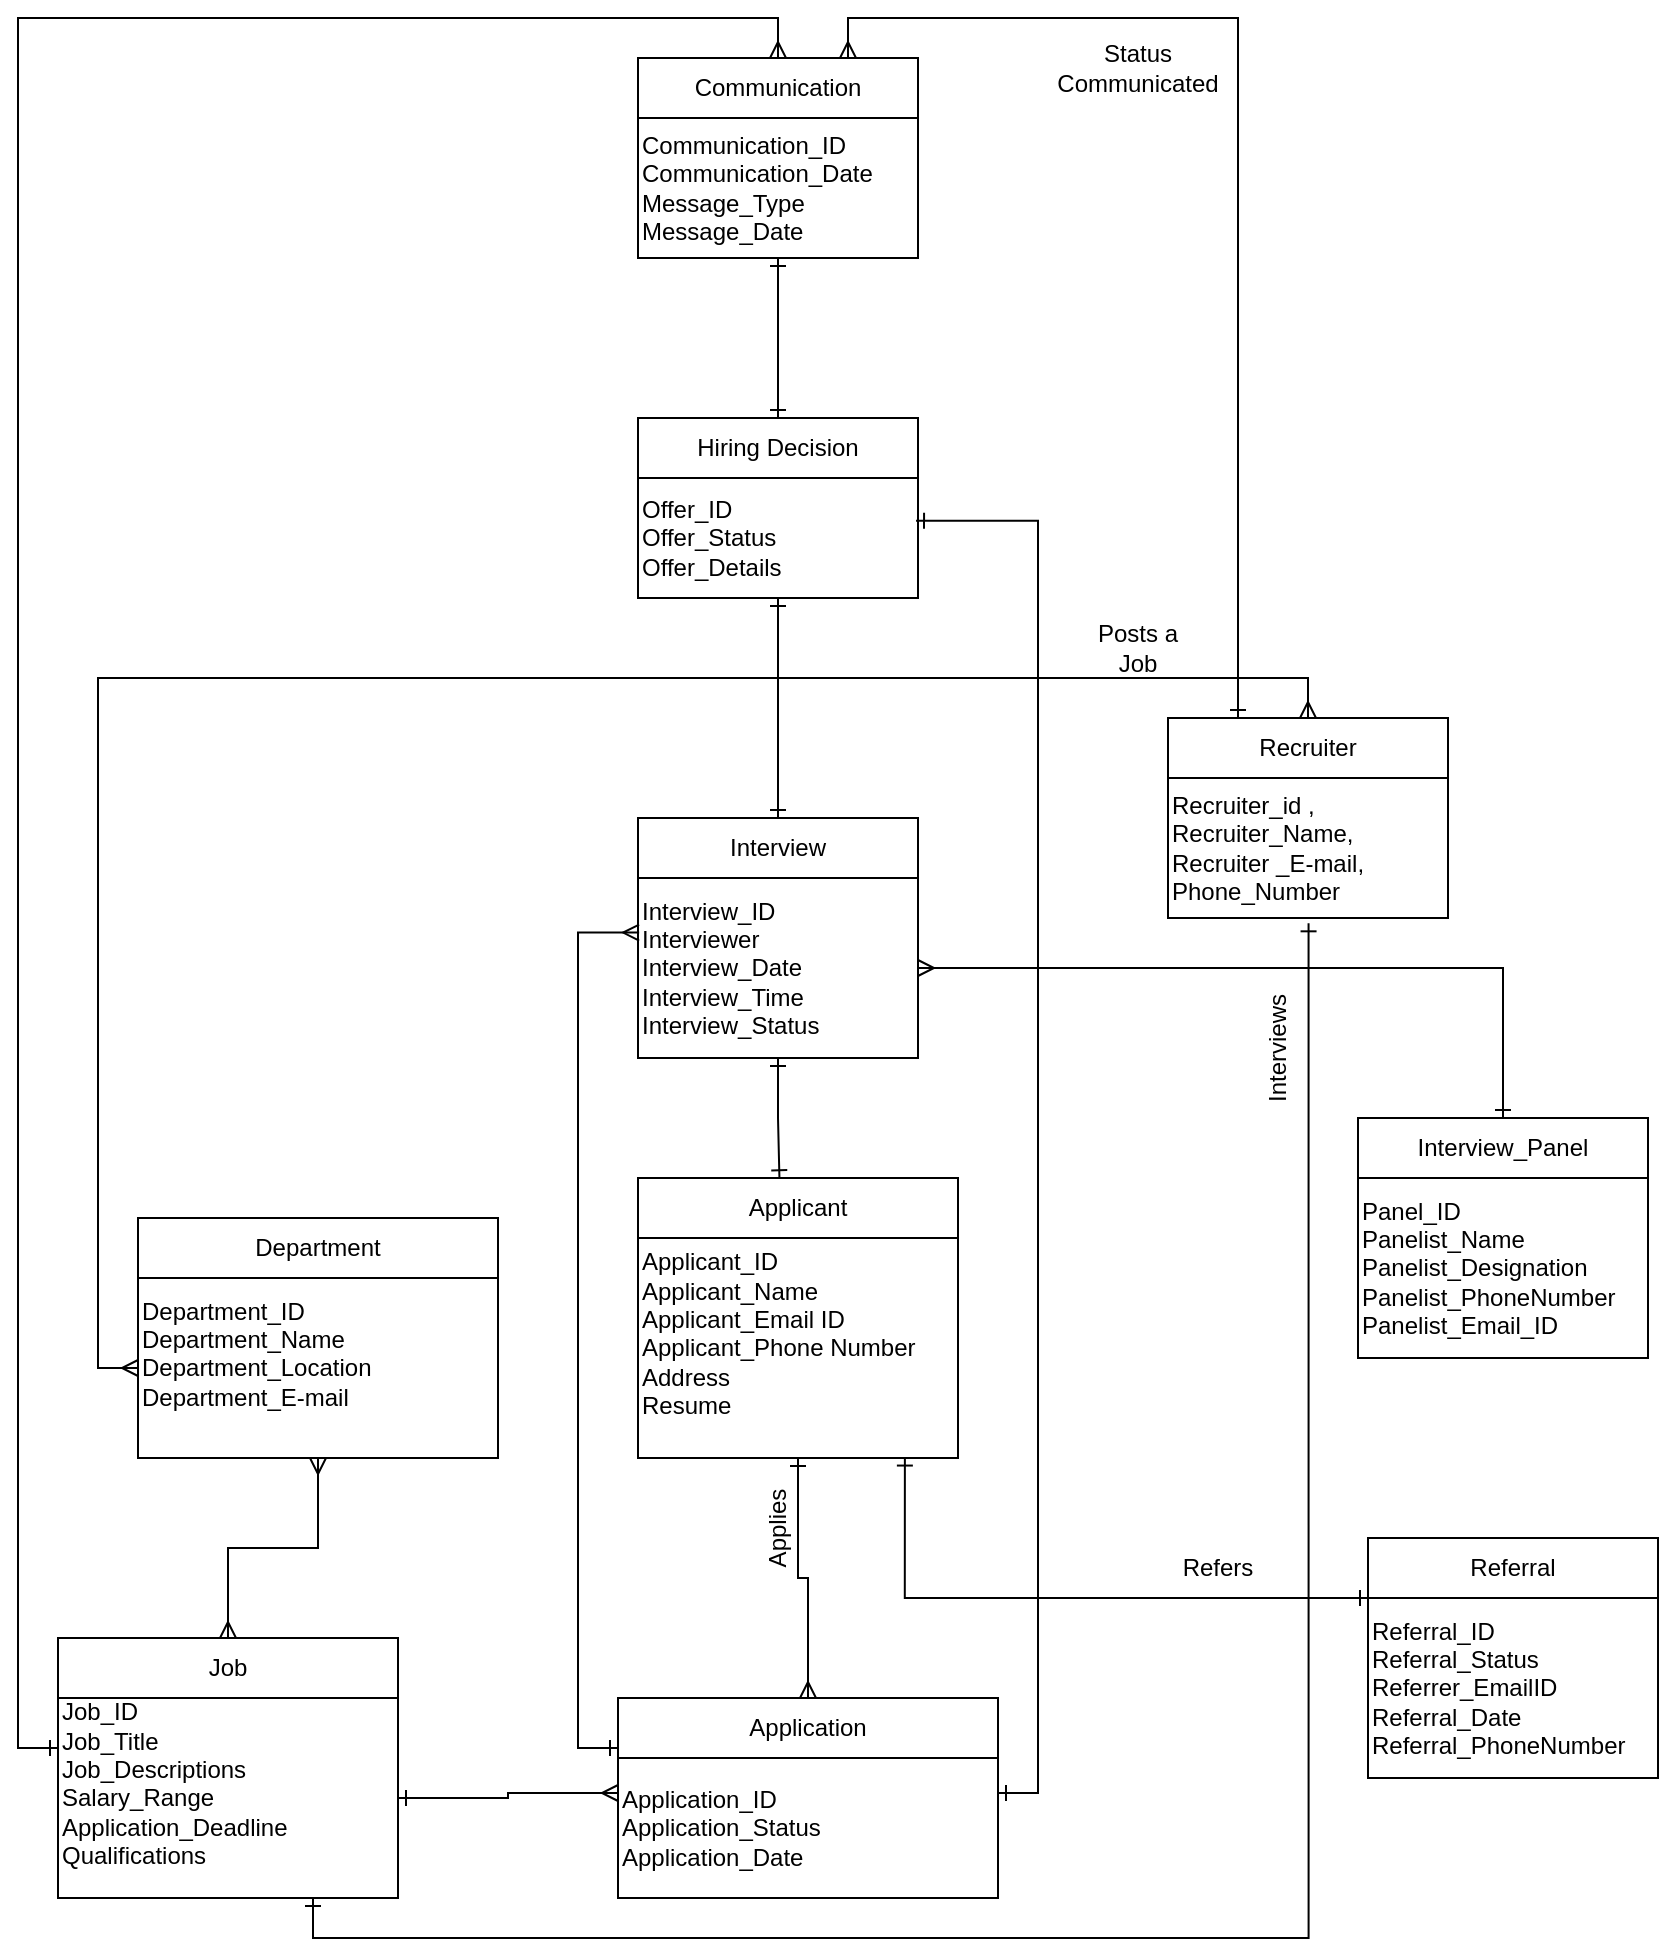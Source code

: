 <mxfile version="24.7.17">
  <diagram name="Page-1" id="m86IOtoyOujGIHVfmW9k">
    <mxGraphModel dx="2333" dy="2338" grid="1" gridSize="10" guides="1" tooltips="1" connect="1" arrows="1" fold="1" page="1" pageScale="1" pageWidth="850" pageHeight="1100" math="0" shadow="0">
      <root>
        <mxCell id="0" />
        <mxCell id="1" parent="0" />
        <mxCell id="X77eBvlFy9QfC1t43Tsb-6" value="Department" style="swimlane;fontStyle=0;childLayout=stackLayout;horizontal=1;startSize=30;horizontalStack=0;resizeParent=1;resizeParentMax=0;resizeLast=0;collapsible=1;marginBottom=0;whiteSpace=wrap;html=1;" parent="1" vertex="1">
          <mxGeometry x="150" y="280" width="180" height="120" as="geometry" />
        </mxCell>
        <mxCell id="X77eBvlFy9QfC1t43Tsb-10" value="Department_ID&lt;div&gt;Department_Name&lt;/div&gt;&lt;div&gt;Department_Location&lt;/div&gt;&lt;div&gt;Department_E-mail&amp;nbsp;&lt;/div&gt;&lt;div&gt;&lt;br&gt;&lt;/div&gt;" style="text;html=1;align=left;verticalAlign=middle;whiteSpace=wrap;rounded=0;" parent="X77eBvlFy9QfC1t43Tsb-6" vertex="1">
          <mxGeometry y="30" width="180" height="90" as="geometry" />
        </mxCell>
        <mxCell id="X77eBvlFy9QfC1t43Tsb-12" value="Job" style="swimlane;fontStyle=0;childLayout=stackLayout;horizontal=1;startSize=30;horizontalStack=0;resizeParent=1;resizeParentMax=0;resizeLast=0;collapsible=1;marginBottom=0;whiteSpace=wrap;html=1;" parent="1" vertex="1">
          <mxGeometry x="110" y="490" width="170" height="130" as="geometry" />
        </mxCell>
        <mxCell id="X77eBvlFy9QfC1t43Tsb-16" value="Job_ID&amp;nbsp;&lt;div&gt;Job_Title&lt;/div&gt;&lt;div&gt;Job_Descriptions&lt;/div&gt;&lt;div&gt;Salary_Range&lt;/div&gt;&lt;div&gt;Application_Deadline&lt;/div&gt;&lt;div&gt;Qualifications&lt;/div&gt;&lt;div&gt;&lt;br&gt;&lt;/div&gt;" style="text;html=1;align=left;verticalAlign=middle;whiteSpace=wrap;rounded=0;" parent="X77eBvlFy9QfC1t43Tsb-12" vertex="1">
          <mxGeometry y="30" width="170" height="100" as="geometry" />
        </mxCell>
        <mxCell id="X77eBvlFy9QfC1t43Tsb-17" style="edgeStyle=orthogonalEdgeStyle;rounded=0;orthogonalLoop=1;jettySize=auto;html=1;exitX=0.5;exitY=1;exitDx=0;exitDy=0;entryX=0.5;entryY=0;entryDx=0;entryDy=0;startArrow=ERmany;startFill=0;endArrow=ERmany;endFill=0;" parent="1" source="X77eBvlFy9QfC1t43Tsb-10" target="X77eBvlFy9QfC1t43Tsb-12" edge="1">
          <mxGeometry relative="1" as="geometry" />
        </mxCell>
        <mxCell id="X77eBvlFy9QfC1t43Tsb-22" value="Applicant" style="swimlane;fontStyle=0;childLayout=stackLayout;horizontal=1;startSize=30;horizontalStack=0;resizeParent=1;resizeParentMax=0;resizeLast=0;collapsible=1;marginBottom=0;whiteSpace=wrap;html=1;" parent="1" vertex="1">
          <mxGeometry x="400" y="260" width="160" height="140" as="geometry" />
        </mxCell>
        <mxCell id="X77eBvlFy9QfC1t43Tsb-26" value="Applicant_ID&lt;div&gt;Applicant_Name&lt;/div&gt;&lt;div&gt;Applicant_Email ID&amp;nbsp;&lt;/div&gt;&lt;div&gt;Applicant_Phone Number&lt;/div&gt;&lt;div&gt;Address&lt;/div&gt;&lt;div&gt;Resume&lt;/div&gt;&lt;div&gt;&lt;br&gt;&lt;/div&gt;" style="text;html=1;align=left;verticalAlign=middle;resizable=0;points=[];autosize=1;strokeColor=none;fillColor=none;" parent="X77eBvlFy9QfC1t43Tsb-22" vertex="1">
          <mxGeometry y="30" width="160" height="110" as="geometry" />
        </mxCell>
        <mxCell id="X77eBvlFy9QfC1t43Tsb-29" value="Application" style="swimlane;fontStyle=0;childLayout=stackLayout;horizontal=1;startSize=30;horizontalStack=0;resizeParent=1;resizeParentMax=0;resizeLast=0;collapsible=1;marginBottom=0;whiteSpace=wrap;html=1;" parent="1" vertex="1">
          <mxGeometry x="390" y="520" width="190" height="100" as="geometry" />
        </mxCell>
        <mxCell id="X77eBvlFy9QfC1t43Tsb-33" value="Application_ID&amp;nbsp;&lt;div&gt;Application_Status&lt;/div&gt;&lt;div&gt;Application_Date&lt;/div&gt;" style="text;html=1;align=left;verticalAlign=middle;whiteSpace=wrap;rounded=0;" parent="X77eBvlFy9QfC1t43Tsb-29" vertex="1">
          <mxGeometry y="30" width="190" height="70" as="geometry" />
        </mxCell>
        <mxCell id="X77eBvlFy9QfC1t43Tsb-34" style="edgeStyle=orthogonalEdgeStyle;rounded=0;orthogonalLoop=1;jettySize=auto;html=1;entryX=0.5;entryY=0;entryDx=0;entryDy=0;startArrow=ERone;startFill=0;endArrow=ERmany;endFill=0;" parent="1" source="X77eBvlFy9QfC1t43Tsb-26" target="X77eBvlFy9QfC1t43Tsb-29" edge="1">
          <mxGeometry relative="1" as="geometry" />
        </mxCell>
        <mxCell id="X77eBvlFy9QfC1t43Tsb-35" style="edgeStyle=orthogonalEdgeStyle;rounded=0;orthogonalLoop=1;jettySize=auto;html=1;exitX=1;exitY=0.5;exitDx=0;exitDy=0;entryX=0;entryY=0.25;entryDx=0;entryDy=0;startArrow=ERone;startFill=0;endArrow=ERmany;endFill=0;" parent="1" source="X77eBvlFy9QfC1t43Tsb-16" target="X77eBvlFy9QfC1t43Tsb-33" edge="1">
          <mxGeometry relative="1" as="geometry" />
        </mxCell>
        <mxCell id="X77eBvlFy9QfC1t43Tsb-36" value="Interview" style="swimlane;fontStyle=0;childLayout=stackLayout;horizontal=1;startSize=30;horizontalStack=0;resizeParent=1;resizeParentMax=0;resizeLast=0;collapsible=1;marginBottom=0;whiteSpace=wrap;html=1;" parent="1" vertex="1">
          <mxGeometry x="400" y="80" width="140" height="120" as="geometry" />
        </mxCell>
        <mxCell id="X77eBvlFy9QfC1t43Tsb-40" value="Interview_ID&lt;div&gt;Interviewer&lt;/div&gt;&lt;div&gt;Interview_Date&lt;/div&gt;&lt;div&gt;Interview_Time&amp;nbsp;&lt;/div&gt;&lt;div&gt;Interview_Status&lt;/div&gt;" style="text;html=1;align=left;verticalAlign=middle;resizable=0;points=[];autosize=1;strokeColor=none;fillColor=none;" parent="X77eBvlFy9QfC1t43Tsb-36" vertex="1">
          <mxGeometry y="30" width="140" height="90" as="geometry" />
        </mxCell>
        <mxCell id="X77eBvlFy9QfC1t43Tsb-42" style="edgeStyle=orthogonalEdgeStyle;rounded=0;orthogonalLoop=1;jettySize=auto;html=1;entryX=0.442;entryY=0.001;entryDx=0;entryDy=0;entryPerimeter=0;endArrow=ERone;endFill=0;startArrow=ERone;startFill=0;" parent="1" source="X77eBvlFy9QfC1t43Tsb-36" target="X77eBvlFy9QfC1t43Tsb-22" edge="1">
          <mxGeometry relative="1" as="geometry" />
        </mxCell>
        <mxCell id="X77eBvlFy9QfC1t43Tsb-43" value="Hiring Decision" style="swimlane;fontStyle=0;childLayout=stackLayout;horizontal=1;startSize=30;horizontalStack=0;resizeParent=1;resizeParentMax=0;resizeLast=0;collapsible=1;marginBottom=0;whiteSpace=wrap;html=1;" parent="1" vertex="1">
          <mxGeometry x="400" y="-120" width="140" height="90" as="geometry" />
        </mxCell>
        <mxCell id="X77eBvlFy9QfC1t43Tsb-47" value="Offer_ID&lt;div&gt;Offer_Status&lt;/div&gt;&lt;div&gt;Offer_Details&lt;/div&gt;" style="text;html=1;align=left;verticalAlign=middle;resizable=0;points=[];autosize=1;strokeColor=none;fillColor=none;" parent="X77eBvlFy9QfC1t43Tsb-43" vertex="1">
          <mxGeometry y="30" width="140" height="60" as="geometry" />
        </mxCell>
        <mxCell id="X77eBvlFy9QfC1t43Tsb-48" style="edgeStyle=orthogonalEdgeStyle;rounded=0;orthogonalLoop=1;jettySize=auto;html=1;entryX=0.5;entryY=0;entryDx=0;entryDy=0;endArrow=ERone;endFill=0;startArrow=ERone;startFill=0;" parent="1" source="X77eBvlFy9QfC1t43Tsb-47" target="X77eBvlFy9QfC1t43Tsb-36" edge="1">
          <mxGeometry relative="1" as="geometry" />
        </mxCell>
        <mxCell id="fkf7HGi2MrmHpYLMDONx-2" style="edgeStyle=orthogonalEdgeStyle;rounded=0;orthogonalLoop=1;jettySize=auto;html=1;exitX=0.75;exitY=0;exitDx=0;exitDy=0;entryX=0.25;entryY=0;entryDx=0;entryDy=0;startArrow=ERmany;startFill=0;endArrow=ERone;endFill=0;" edge="1" parent="1" source="X77eBvlFy9QfC1t43Tsb-49" target="X77eBvlFy9QfC1t43Tsb-55">
          <mxGeometry relative="1" as="geometry" />
        </mxCell>
        <mxCell id="X77eBvlFy9QfC1t43Tsb-49" value="Communication" style="swimlane;fontStyle=0;childLayout=stackLayout;horizontal=1;startSize=30;horizontalStack=0;resizeParent=1;resizeParentMax=0;resizeLast=0;collapsible=1;marginBottom=0;whiteSpace=wrap;html=1;" parent="1" vertex="1">
          <mxGeometry x="400" y="-300" width="140" height="100" as="geometry" />
        </mxCell>
        <mxCell id="X77eBvlFy9QfC1t43Tsb-53" value="Communication_ID&amp;nbsp;&lt;div&gt;Communication_Date&lt;/div&gt;&lt;div&gt;Message_Type&lt;/div&gt;&lt;div&gt;Message_Date&lt;/div&gt;" style="text;html=1;align=left;verticalAlign=middle;resizable=0;points=[];autosize=1;strokeColor=none;fillColor=none;" parent="X77eBvlFy9QfC1t43Tsb-49" vertex="1">
          <mxGeometry y="30" width="140" height="70" as="geometry" />
        </mxCell>
        <mxCell id="X77eBvlFy9QfC1t43Tsb-54" style="edgeStyle=orthogonalEdgeStyle;rounded=0;orthogonalLoop=1;jettySize=auto;html=1;entryX=0.5;entryY=0;entryDx=0;entryDy=0;endArrow=ERone;endFill=0;startArrow=ERone;startFill=0;" parent="1" source="X77eBvlFy9QfC1t43Tsb-53" target="X77eBvlFy9QfC1t43Tsb-43" edge="1">
          <mxGeometry relative="1" as="geometry" />
        </mxCell>
        <mxCell id="X77eBvlFy9QfC1t43Tsb-55" value="Recruiter" style="swimlane;fontStyle=0;childLayout=stackLayout;horizontal=1;startSize=30;horizontalStack=0;resizeParent=1;resizeParentMax=0;resizeLast=0;collapsible=1;marginBottom=0;whiteSpace=wrap;html=1;" parent="1" vertex="1">
          <mxGeometry x="665" y="30" width="140" height="100" as="geometry" />
        </mxCell>
        <mxCell id="X77eBvlFy9QfC1t43Tsb-59" value="Recruiter_id ,&amp;nbsp;&lt;div&gt;Recruiter_Name,&amp;nbsp;&lt;/div&gt;&lt;div&gt;Recruiter _E-mail,&amp;nbsp;&lt;/div&gt;&lt;div&gt;Phone_Number&lt;/div&gt;" style="text;html=1;align=left;verticalAlign=middle;resizable=0;points=[];autosize=1;strokeColor=none;fillColor=none;" parent="X77eBvlFy9QfC1t43Tsb-55" vertex="1">
          <mxGeometry y="30" width="140" height="70" as="geometry" />
        </mxCell>
        <mxCell id="X77eBvlFy9QfC1t43Tsb-61" value="Interview_Panel" style="swimlane;fontStyle=0;childLayout=stackLayout;horizontal=1;startSize=30;horizontalStack=0;resizeParent=1;resizeParentMax=0;resizeLast=0;collapsible=1;marginBottom=0;whiteSpace=wrap;html=1;" parent="1" vertex="1">
          <mxGeometry x="760" y="230" width="145" height="120" as="geometry" />
        </mxCell>
        <mxCell id="X77eBvlFy9QfC1t43Tsb-66" value="Panel_ID&lt;div&gt;Panelist_Name&lt;/div&gt;&lt;div&gt;Panelist_Designation&lt;/div&gt;&lt;div&gt;Panelist_PhoneNumber&lt;/div&gt;&lt;div&gt;Panelist_Email_ID&lt;/div&gt;" style="text;html=1;align=left;verticalAlign=middle;resizable=0;points=[];autosize=1;strokeColor=none;fillColor=none;" parent="X77eBvlFy9QfC1t43Tsb-61" vertex="1">
          <mxGeometry y="30" width="145" height="90" as="geometry" />
        </mxCell>
        <mxCell id="X77eBvlFy9QfC1t43Tsb-69" style="edgeStyle=orthogonalEdgeStyle;rounded=0;orthogonalLoop=1;jettySize=auto;html=1;endArrow=ERone;endFill=0;startArrow=ERmany;startFill=0;" parent="1" source="X77eBvlFy9QfC1t43Tsb-40" target="X77eBvlFy9QfC1t43Tsb-61" edge="1">
          <mxGeometry relative="1" as="geometry" />
        </mxCell>
        <mxCell id="fkf7HGi2MrmHpYLMDONx-1" style="edgeStyle=orthogonalEdgeStyle;rounded=0;orthogonalLoop=1;jettySize=auto;html=1;exitX=0;exitY=0.5;exitDx=0;exitDy=0;entryX=0.5;entryY=0;entryDx=0;entryDy=0;startArrow=ERmany;startFill=0;endArrow=ERmany;endFill=0;" edge="1" parent="1" source="X77eBvlFy9QfC1t43Tsb-10" target="X77eBvlFy9QfC1t43Tsb-55">
          <mxGeometry relative="1" as="geometry" />
        </mxCell>
        <mxCell id="fkf7HGi2MrmHpYLMDONx-3" style="edgeStyle=orthogonalEdgeStyle;rounded=0;orthogonalLoop=1;jettySize=auto;html=1;exitX=0.75;exitY=1;exitDx=0;exitDy=0;entryX=0.502;entryY=1.038;entryDx=0;entryDy=0;entryPerimeter=0;startArrow=ERone;startFill=0;endArrow=ERone;endFill=0;" edge="1" parent="1" source="X77eBvlFy9QfC1t43Tsb-16" target="X77eBvlFy9QfC1t43Tsb-59">
          <mxGeometry relative="1" as="geometry" />
        </mxCell>
        <mxCell id="fkf7HGi2MrmHpYLMDONx-5" style="edgeStyle=orthogonalEdgeStyle;rounded=0;orthogonalLoop=1;jettySize=auto;html=1;exitX=0;exitY=0.25;exitDx=0;exitDy=0;entryX=0.5;entryY=0;entryDx=0;entryDy=0;startArrow=ERone;startFill=0;endArrow=ERmany;endFill=0;" edge="1" parent="1" source="X77eBvlFy9QfC1t43Tsb-16" target="X77eBvlFy9QfC1t43Tsb-49">
          <mxGeometry relative="1" as="geometry">
            <mxPoint x="-140" y="-30" as="targetPoint" />
          </mxGeometry>
        </mxCell>
        <mxCell id="fkf7HGi2MrmHpYLMDONx-6" style="edgeStyle=orthogonalEdgeStyle;rounded=0;orthogonalLoop=1;jettySize=auto;html=1;exitX=1;exitY=0.25;exitDx=0;exitDy=0;entryX=0.993;entryY=0.356;entryDx=0;entryDy=0;entryPerimeter=0;startArrow=ERone;startFill=0;endArrow=ERone;endFill=0;" edge="1" parent="1" source="X77eBvlFy9QfC1t43Tsb-33" target="X77eBvlFy9QfC1t43Tsb-47">
          <mxGeometry relative="1" as="geometry" />
        </mxCell>
        <mxCell id="fkf7HGi2MrmHpYLMDONx-7" style="edgeStyle=orthogonalEdgeStyle;rounded=0;orthogonalLoop=1;jettySize=auto;html=1;exitX=0;exitY=0.25;exitDx=0;exitDy=0;entryX=0.004;entryY=0.303;entryDx=0;entryDy=0;entryPerimeter=0;startArrow=ERone;startFill=0;endArrow=ERmany;endFill=0;" edge="1" parent="1" source="X77eBvlFy9QfC1t43Tsb-29" target="X77eBvlFy9QfC1t43Tsb-40">
          <mxGeometry relative="1" as="geometry" />
        </mxCell>
        <mxCell id="fkf7HGi2MrmHpYLMDONx-8" value="Referral" style="swimlane;fontStyle=0;childLayout=stackLayout;horizontal=1;startSize=30;horizontalStack=0;resizeParent=1;resizeParentMax=0;resizeLast=0;collapsible=1;marginBottom=0;whiteSpace=wrap;html=1;" vertex="1" parent="1">
          <mxGeometry x="765" y="440" width="145" height="120" as="geometry" />
        </mxCell>
        <mxCell id="fkf7HGi2MrmHpYLMDONx-12" value="Referral_ID&lt;div&gt;Referral_Status&lt;/div&gt;&lt;div&gt;Referrer_EmailID&lt;/div&gt;&lt;div&gt;Referral_Date&lt;/div&gt;&lt;div&gt;Referral_PhoneNumber&lt;/div&gt;" style="text;html=1;align=left;verticalAlign=middle;resizable=0;points=[];autosize=1;strokeColor=none;fillColor=none;" vertex="1" parent="fkf7HGi2MrmHpYLMDONx-8">
          <mxGeometry y="30" width="145" height="90" as="geometry" />
        </mxCell>
        <mxCell id="fkf7HGi2MrmHpYLMDONx-13" style="edgeStyle=orthogonalEdgeStyle;rounded=0;orthogonalLoop=1;jettySize=auto;html=1;exitX=0;exitY=0.25;exitDx=0;exitDy=0;entryX=0.834;entryY=0.998;entryDx=0;entryDy=0;entryPerimeter=0;startArrow=ERone;startFill=0;endArrow=ERone;endFill=0;" edge="1" parent="1" source="fkf7HGi2MrmHpYLMDONx-8" target="X77eBvlFy9QfC1t43Tsb-26">
          <mxGeometry relative="1" as="geometry" />
        </mxCell>
        <mxCell id="fkf7HGi2MrmHpYLMDONx-21" value="Refers" style="text;html=1;align=center;verticalAlign=middle;whiteSpace=wrap;rounded=0;" vertex="1" parent="1">
          <mxGeometry x="660" y="440" width="60" height="30" as="geometry" />
        </mxCell>
        <mxCell id="fkf7HGi2MrmHpYLMDONx-22" value="Applies" style="text;html=1;align=center;verticalAlign=middle;whiteSpace=wrap;rounded=0;rotation=270;" vertex="1" parent="1">
          <mxGeometry x="440" y="420" width="60" height="30" as="geometry" />
        </mxCell>
        <mxCell id="fkf7HGi2MrmHpYLMDONx-28" value="Posts a Job" style="text;html=1;align=center;verticalAlign=middle;whiteSpace=wrap;rounded=0;" vertex="1" parent="1">
          <mxGeometry x="620" y="-20" width="60" height="30" as="geometry" />
        </mxCell>
        <mxCell id="fkf7HGi2MrmHpYLMDONx-29" value="Interviews" style="text;html=1;align=center;verticalAlign=middle;whiteSpace=wrap;rounded=0;rotation=270;" vertex="1" parent="1">
          <mxGeometry x="690" y="180" width="60" height="30" as="geometry" />
        </mxCell>
        <mxCell id="fkf7HGi2MrmHpYLMDONx-31" value="Status Communicated" style="text;html=1;align=center;verticalAlign=middle;whiteSpace=wrap;rounded=0;" vertex="1" parent="1">
          <mxGeometry x="620" y="-310" width="60" height="30" as="geometry" />
        </mxCell>
      </root>
    </mxGraphModel>
  </diagram>
</mxfile>
